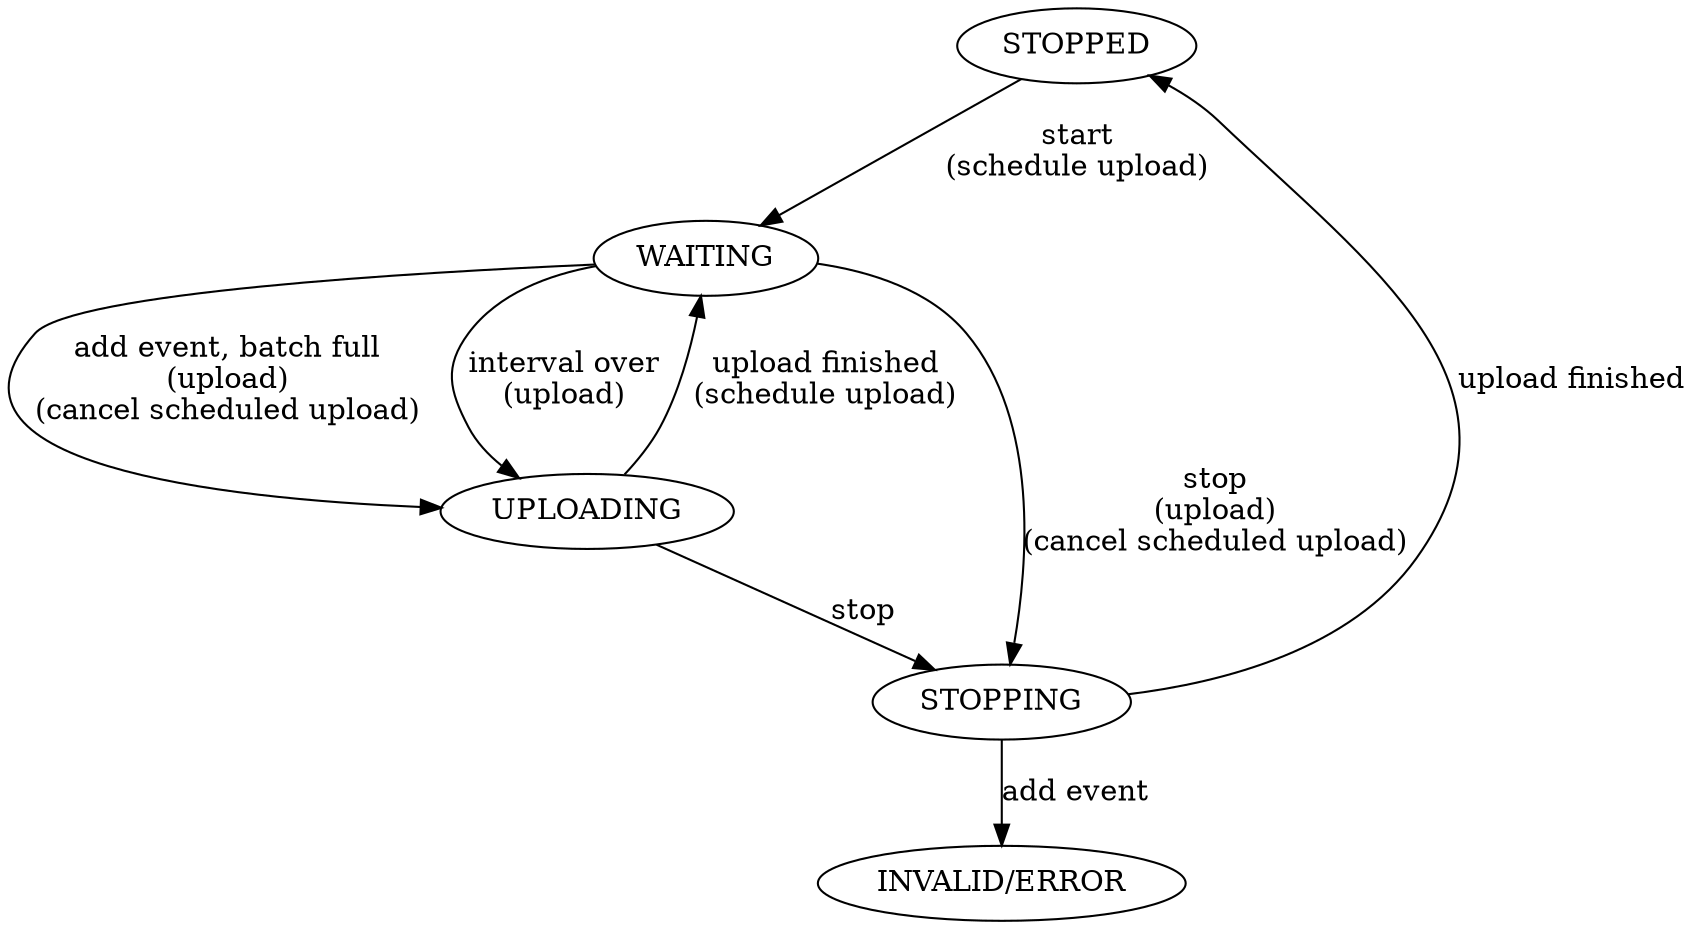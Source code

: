 digraph  {
STOPPED;
WAITING;
UPLOADING;
STOPPING;
"INVALID/ERROR";
STOPPED -> WAITING  [key=0, label="start\n(schedule upload)"];
WAITING -> UPLOADING  [key=0, label="add event, batch full\n(upload)\n(cancel scheduled upload)"];
WAITING -> UPLOADING  [key=1, label="interval over\n(upload)"];
WAITING -> STOPPING  [key=0, label="stop\n(upload)\n(cancel scheduled upload)"];
UPLOADING -> STOPPING  [key=0, label=stop];
UPLOADING -> WAITING  [key=0, label="upload finished\n(schedule upload)"];
STOPPING -> STOPPED  [key=0, label="upload finished"];
STOPPING -> "INVALID/ERROR"  [key=0, label="add event"];
}
